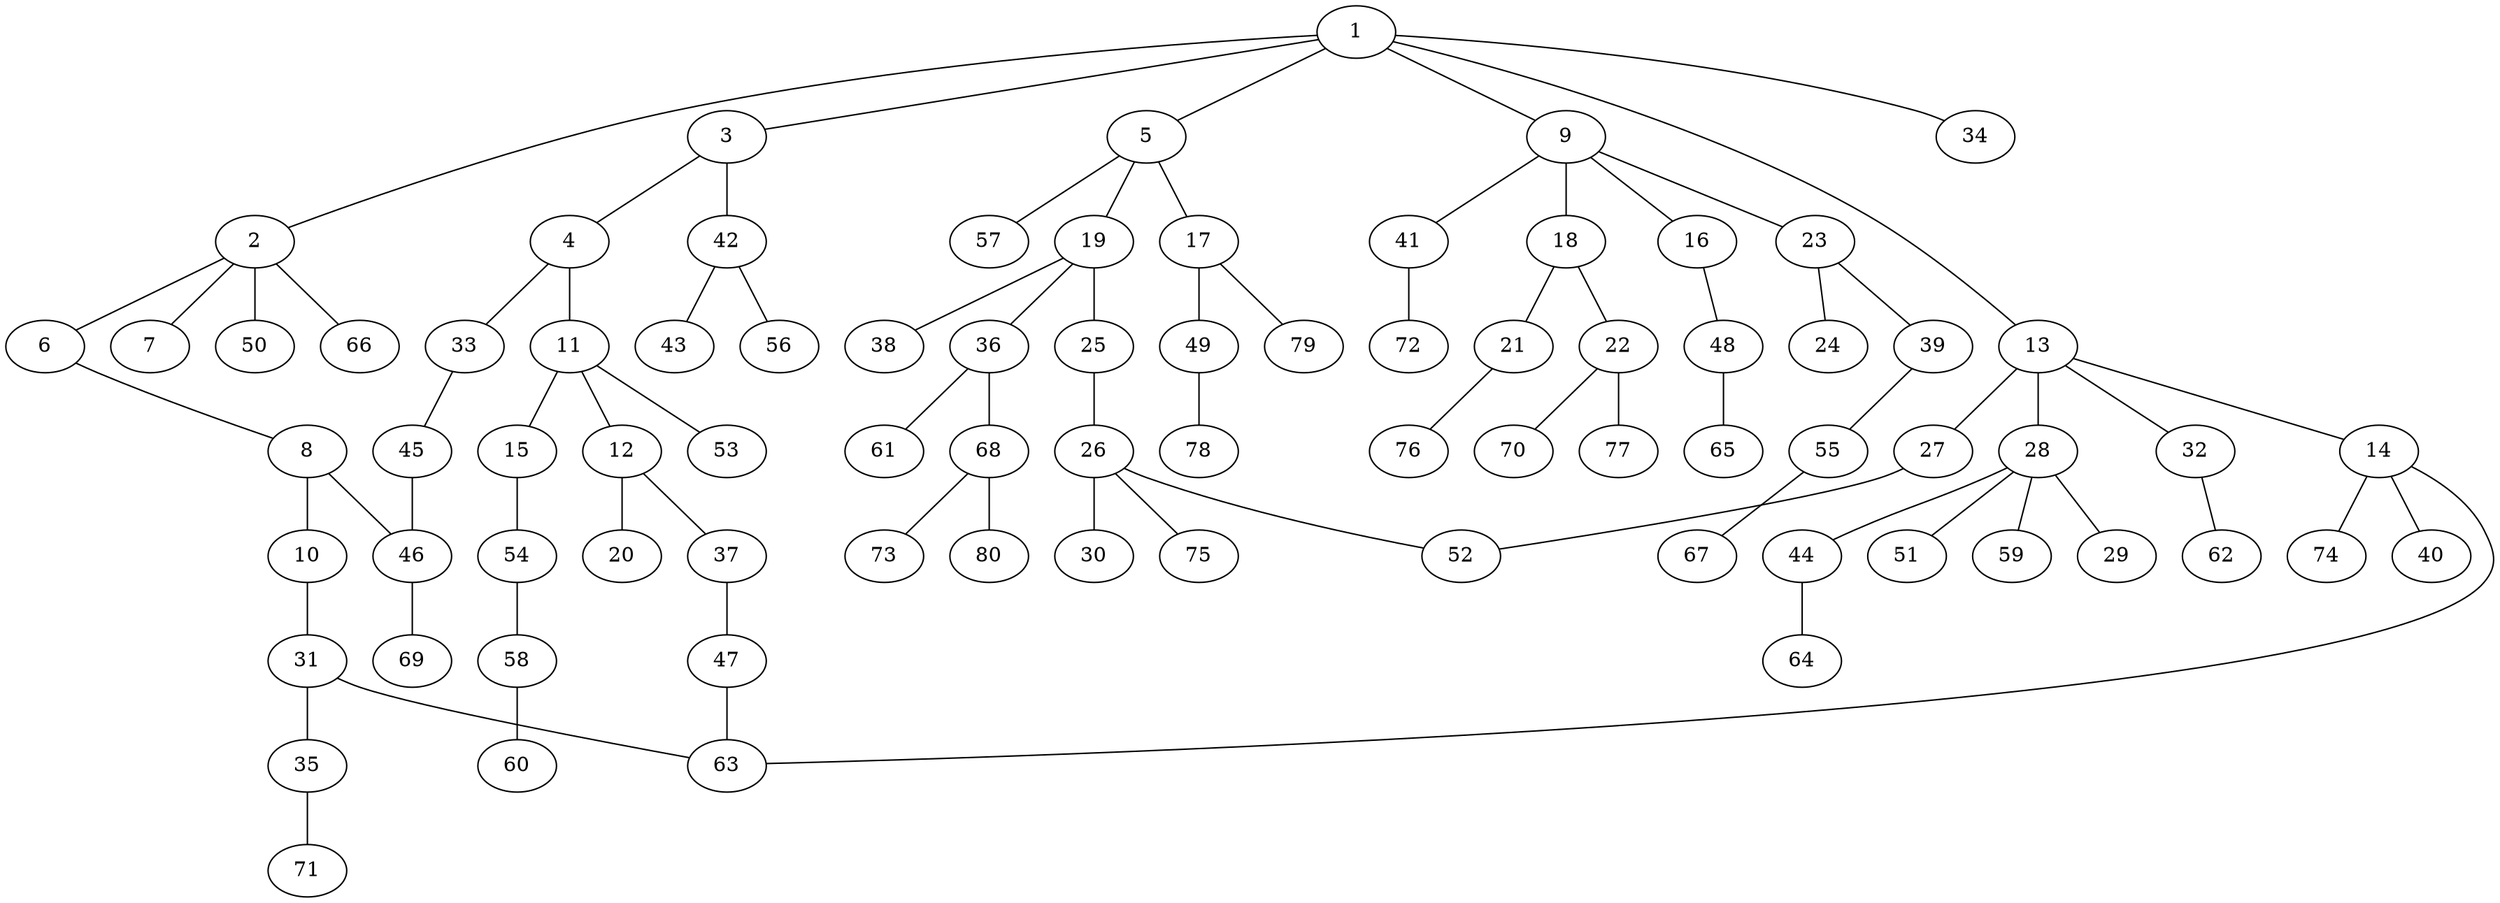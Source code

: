 graph graphname {1--2
1--3
1--5
1--9
1--13
1--34
2--6
2--7
2--50
2--66
3--4
3--42
4--11
4--33
5--17
5--19
5--57
6--8
8--10
8--46
9--16
9--18
9--23
9--41
10--31
11--12
11--15
11--53
12--20
12--37
13--14
13--27
13--28
13--32
14--40
14--63
14--74
15--54
16--48
17--49
17--79
18--21
18--22
19--25
19--36
19--38
21--76
22--70
22--77
23--24
23--39
25--26
26--30
26--52
26--75
27--52
28--29
28--44
28--51
28--59
31--35
31--63
32--62
33--45
35--71
36--61
36--68
37--47
39--55
41--72
42--43
42--56
44--64
45--46
46--69
47--63
48--65
49--78
54--58
55--67
58--60
68--73
68--80
}